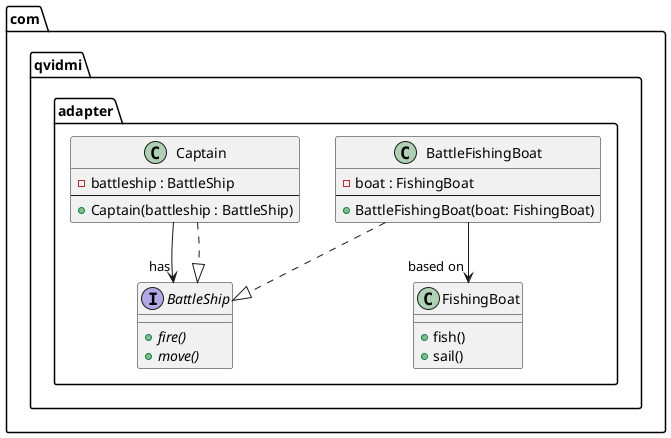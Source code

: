 @startuml
package com.qvidmi.adapter {
  class BattleFishingBoat {
    - boat : FishingBoat
    --
    + BattleFishingBoat(boat: FishingBoat)
  }
  interface BattleShip {
    + fire() {abstract}
    + move() {abstract}
  }
  class Captain {
    - battleship : BattleShip
    --
    + Captain(battleship : BattleShip)
  }
  class FishingBoat {
    + fish()
    + sail()
  }
}
BattleFishingBoat -->  "based on" FishingBoat
Captain -->  "has" BattleShip
Captain ..|> BattleShip
BattleFishingBoat ..|> BattleShip
@enduml